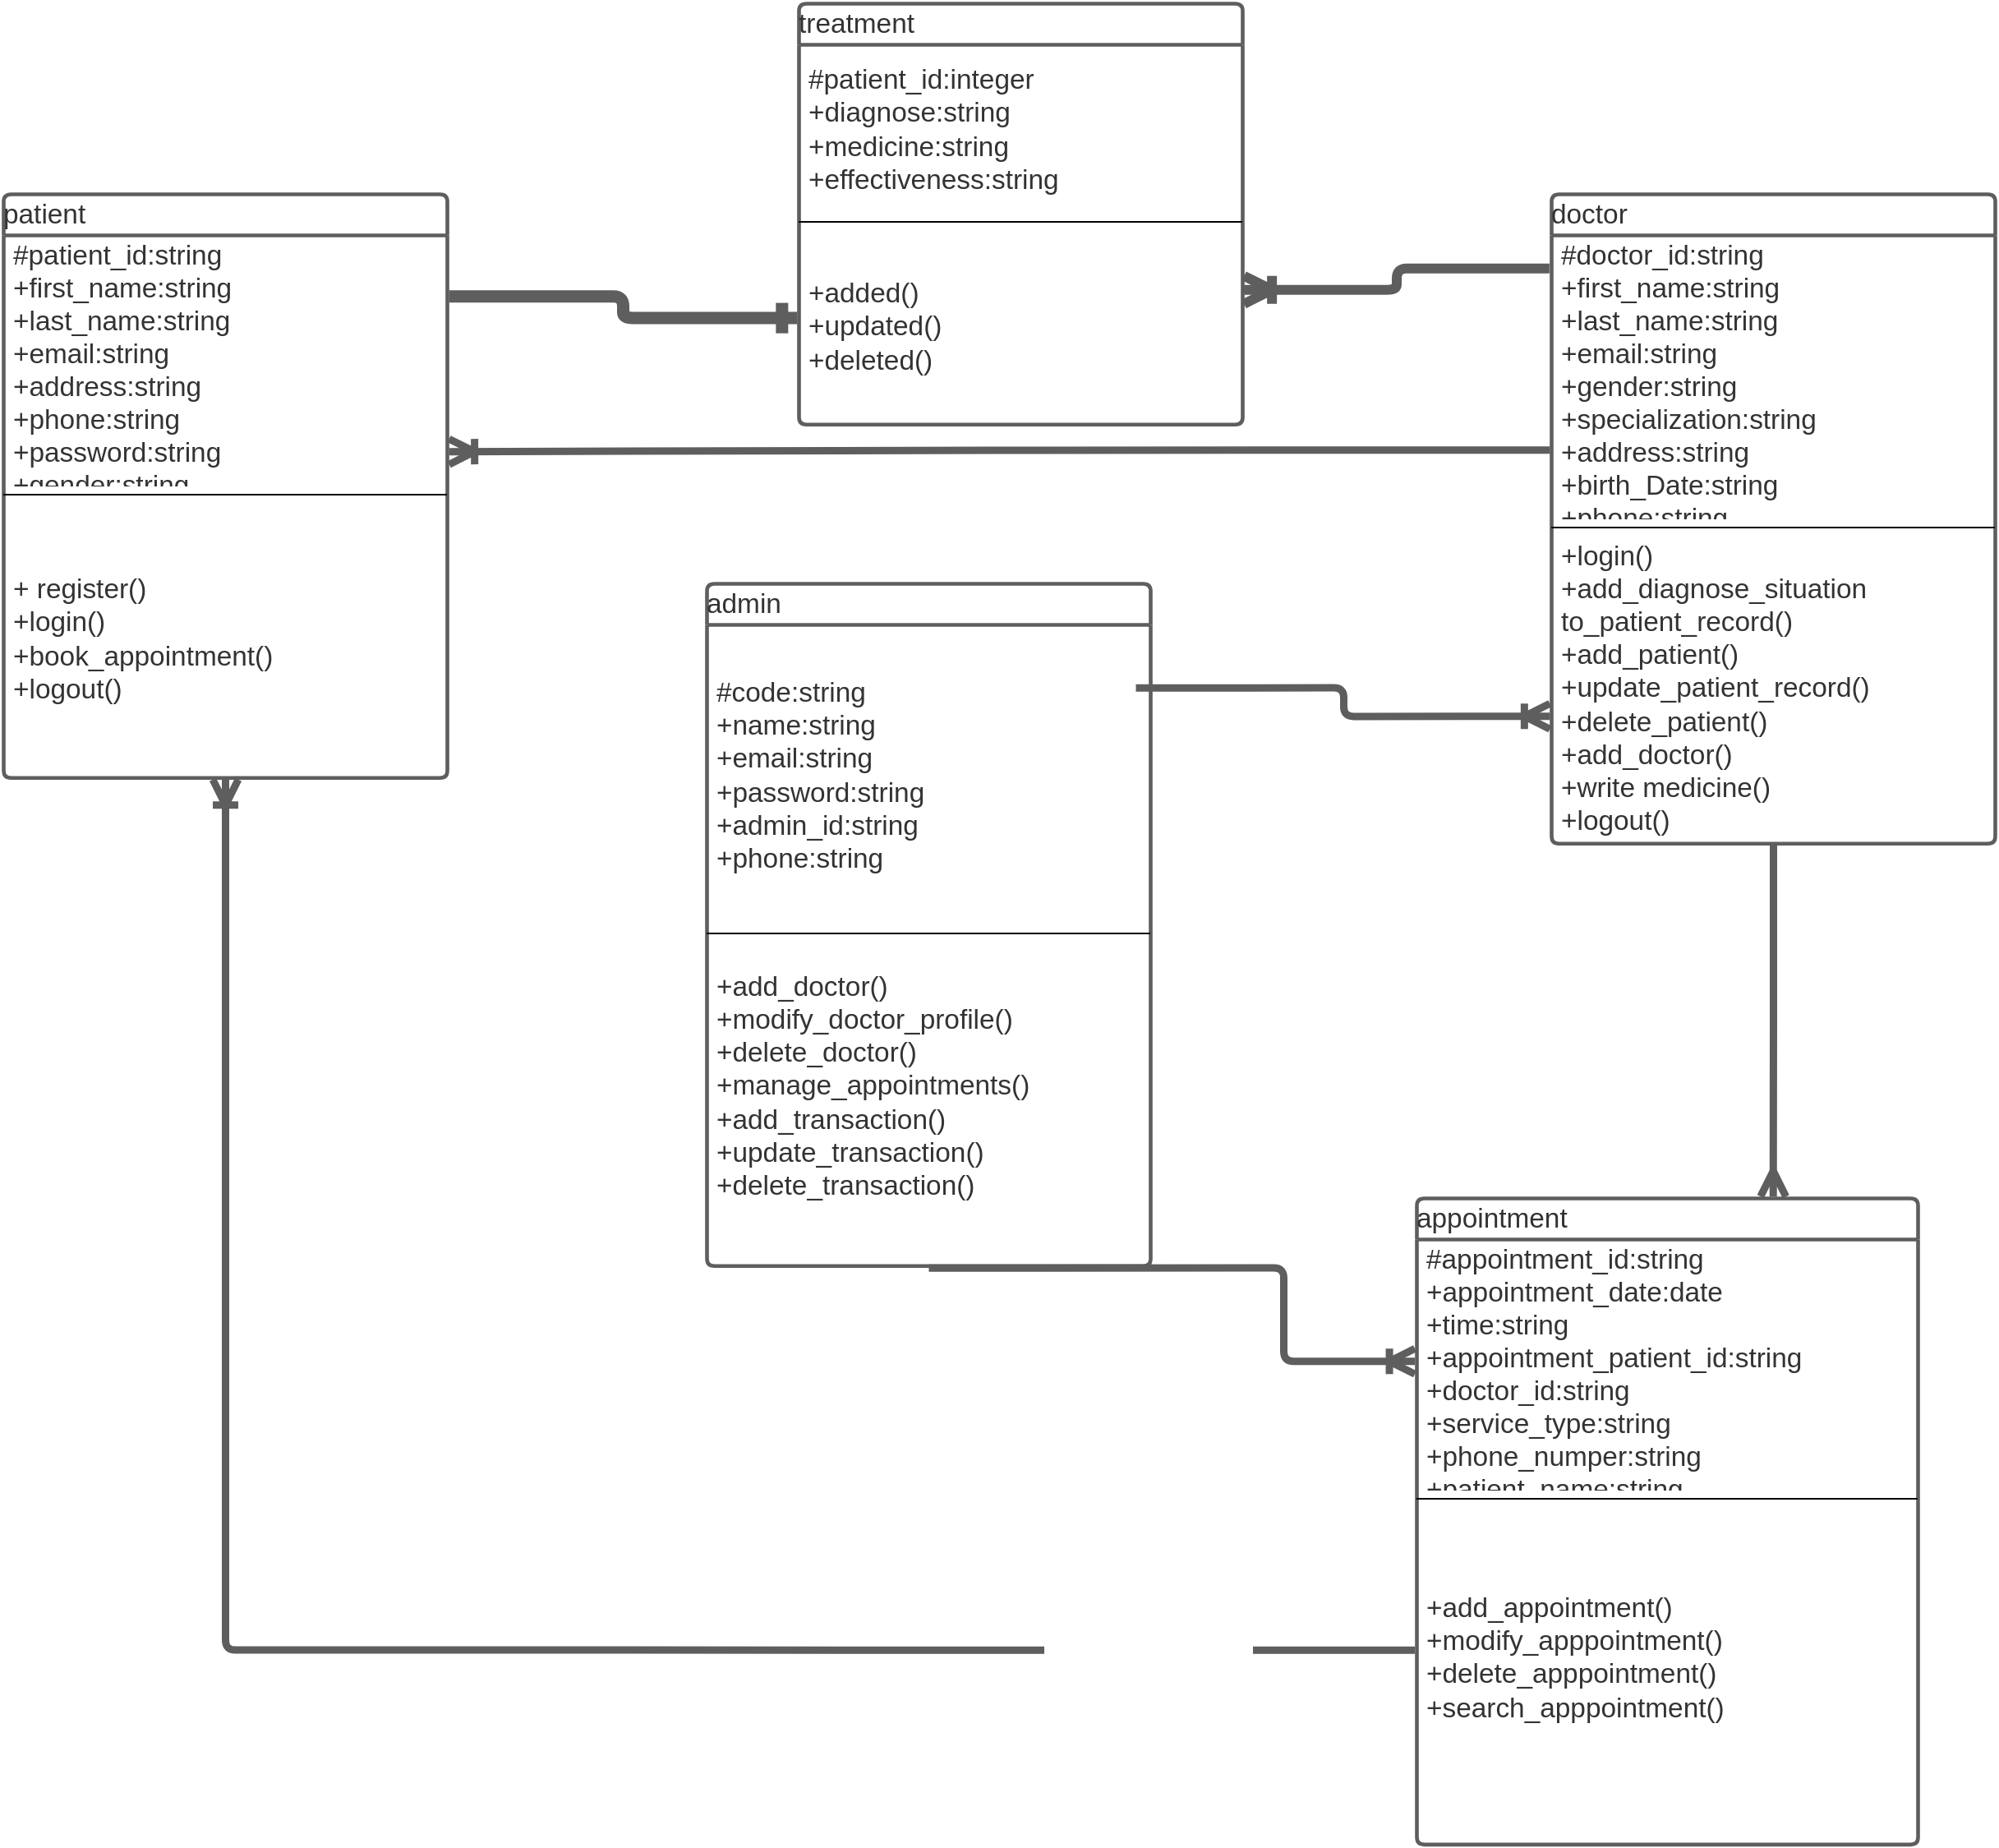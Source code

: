 <mxfile version="20.6.2" type="device"><diagram id="MXbPUJG-f2OYrRuJip59" name="Page-1"><mxGraphModel dx="1704" dy="2208" grid="1" gridSize="10" guides="1" tooltips="1" connect="1" arrows="1" fold="1" page="1" pageScale="1" pageWidth="850" pageHeight="1100" math="0" shadow="0"><root><mxCell id="0"/><mxCell id="1" parent="0"/><mxCell id="sX3gpJvVaSpg_U-GMzrE-2" value="patient" style="html=1;overflow=block;blockSpacing=1;swimlane;childLayout=stackLayout;horizontal=1;horizontalStack=0;resizeParent=1;resizeParentMax=0;resizeLast=0;collapsible=0;fontStyle=0;marginBottom=0;swimlaneFillColor=#ffffff;startSize=25;whiteSpace=wrap;fontSize=16.7;fontColor=#333333;align=left;spacing=0;strokeColor=#5e5e5e;strokeOpacity=100;rounded=1;absoluteArcSize=1;arcSize=9;strokeWidth=2.3;" vertex="1" parent="1"><mxGeometry x="139" y="109" width="270" height="355.101" as="geometry"/></mxCell><mxCell id="sX3gpJvVaSpg_U-GMzrE-3" value="#patient_id:string&#10;+first_name:string &#10;+last_name:string &#10;+email:string&#10;+address:string &#10;+phone:string&#10;+password:string &#10;+gender:string&#10;+birth_date:string&#10;+geneMut:string&#10;+geneExp:string&#10;+geneMyth:string" style="part=1;html=1;resizeHeight=0;strokeColor=none;fillColor=none;align=left;verticalAlign=middle;spacingLeft=4;spacingRight=4;overflow=hidden;rotatable=0;points=[[0,0.5],[1,0.5]];portConstraint=eastwest;swimlaneFillColor=#ffffff;strokeOpacity=100;whiteSpace=wrap;fontSize=16.7;fontColor=#333333;" vertex="1" parent="sX3gpJvVaSpg_U-GMzrE-2"><mxGeometry y="25" width="270" height="154" as="geometry"/></mxCell><mxCell id="sX3gpJvVaSpg_U-GMzrE-4" value="" style="line;strokeWidth=1;fillColor=none;align=left;verticalAlign=middle;spacingTop=-1;spacingLeft=3;spacingRight=3;rotatable=0;labelPosition=right;points=[];portConstraint=eastwest;" vertex="1" parent="sX3gpJvVaSpg_U-GMzrE-2"><mxGeometry y="179" width="270" height="8" as="geometry"/></mxCell><mxCell id="sX3gpJvVaSpg_U-GMzrE-5" value="+ register()&#10;+login()&#10;+book_appointment()&#10;+logout()" style="part=1;html=1;resizeHeight=0;strokeColor=none;fillColor=none;align=left;verticalAlign=middle;spacingLeft=4;spacingRight=4;overflow=hidden;rotatable=0;points=[[0,0.5],[1,0.5]];portConstraint=eastwest;swimlaneFillColor=#ffffff;strokeOpacity=100;whiteSpace=wrap;fontSize=16.7;fontColor=#333333;" vertex="1" parent="sX3gpJvVaSpg_U-GMzrE-2"><mxGeometry y="187" width="270" height="168.101" as="geometry"/></mxCell><UserObject label="" lucidchartObjectId="B6vi8Dna22yc" id="sX3gpJvVaSpg_U-GMzrE-6"><mxCell style="html=1;overflow=block;blockSpacing=1;whiteSpace=wrap;fontSize=13;spacing=3.8;strokeOpacity=0;fillOpacity=0;rounded=1;absoluteArcSize=1;arcSize=9;fillColor=#ffffff;strokeWidth=2.3;" vertex="1" parent="1"><mxGeometry x="450" y="-7" width="270" height="209" as="geometry"/></mxCell></UserObject><UserObject label="" lucidchartObjectId=".7viKBsID-in" id="sX3gpJvVaSpg_U-GMzrE-7"><mxCell style="html=1;overflow=block;blockSpacing=1;whiteSpace=wrap;fontSize=13;spacing=3.8;strokeOpacity=0;fillOpacity=0;rounded=1;absoluteArcSize=1;arcSize=9;fillColor=#ffffff;strokeWidth=2.3;" vertex="1" parent="1"><mxGeometry x="558" y="392" width="270" height="209" as="geometry"/></mxCell></UserObject><mxCell id="sX3gpJvVaSpg_U-GMzrE-8" value="treatment" style="html=1;overflow=block;blockSpacing=1;swimlane;childLayout=stackLayout;horizontal=1;horizontalStack=0;resizeParent=1;resizeParentMax=0;resizeLast=0;collapsible=0;fontStyle=0;marginBottom=0;swimlaneFillColor=#ffffff;startSize=25;whiteSpace=wrap;fontSize=16.7;fontColor=#333333;align=left;spacing=0;strokeColor=#5e5e5e;strokeOpacity=100;rounded=1;absoluteArcSize=1;arcSize=9;strokeWidth=2.3;" vertex="1" parent="1"><mxGeometry x="623" y="-7" width="270" height="256.101" as="geometry"/></mxCell><mxCell id="sX3gpJvVaSpg_U-GMzrE-9" value="#patient_id:integer&#10;+diagnose:string &#10;+medicine:string &#10;+effectiveness:string" style="part=1;html=1;resizeHeight=0;strokeColor=none;fillColor=none;align=left;verticalAlign=middle;spacingLeft=4;spacingRight=4;overflow=hidden;rotatable=0;points=[[0,0.5],[1,0.5]];portConstraint=eastwest;swimlaneFillColor=#ffffff;strokeOpacity=100;whiteSpace=wrap;fontSize=16.7;fontColor=#333333;" vertex="1" parent="sX3gpJvVaSpg_U-GMzrE-8"><mxGeometry y="25" width="270" height="104" as="geometry"/></mxCell><mxCell id="sX3gpJvVaSpg_U-GMzrE-10" value="" style="line;strokeWidth=1;fillColor=none;align=left;verticalAlign=middle;spacingTop=-1;spacingLeft=3;spacingRight=3;rotatable=0;labelPosition=right;points=[];portConstraint=eastwest;" vertex="1" parent="sX3gpJvVaSpg_U-GMzrE-8"><mxGeometry y="129" width="270" height="8" as="geometry"/></mxCell><mxCell id="sX3gpJvVaSpg_U-GMzrE-11" value="+added()&#10;+updated()&#10;+deleted()" style="part=1;html=1;resizeHeight=0;strokeColor=none;fillColor=none;align=left;verticalAlign=middle;spacingLeft=4;spacingRight=4;overflow=hidden;rotatable=0;points=[[0,0.5],[1,0.5]];portConstraint=eastwest;swimlaneFillColor=#ffffff;strokeOpacity=100;whiteSpace=wrap;fontSize=16.7;fontColor=#333333;" vertex="1" parent="sX3gpJvVaSpg_U-GMzrE-8"><mxGeometry y="137" width="270" height="119.101" as="geometry"/></mxCell><mxCell id="sX3gpJvVaSpg_U-GMzrE-12" value="doctor" style="html=1;overflow=block;blockSpacing=1;swimlane;childLayout=stackLayout;horizontal=1;horizontalStack=0;resizeParent=1;resizeParentMax=0;resizeLast=0;collapsible=0;fontStyle=0;marginBottom=0;swimlaneFillColor=#ffffff;startSize=25;whiteSpace=wrap;fontSize=16.7;fontColor=#333333;align=left;spacing=0;strokeColor=#5e5e5e;strokeOpacity=100;rounded=1;absoluteArcSize=1;arcSize=9;strokeWidth=2.3;" vertex="1" parent="1"><mxGeometry x="1081" y="109" width="270" height="395.101" as="geometry"/></mxCell><mxCell id="sX3gpJvVaSpg_U-GMzrE-13" value="#doctor_id:string&#10;+first_name:string &#10;+last_name:string &#10;+email:string&#10;+gender:string&#10;+specialization:string&#10;+address:string &#10;+birth_Date:string&#10;+phone:string&#10;+password:string  " style="part=1;html=1;resizeHeight=0;strokeColor=none;fillColor=none;align=left;verticalAlign=middle;spacingLeft=4;spacingRight=4;overflow=hidden;rotatable=0;points=[[0,0.5],[1,0.5]];portConstraint=eastwest;swimlaneFillColor=#ffffff;strokeOpacity=100;whiteSpace=wrap;fontSize=16.7;fontColor=#333333;" vertex="1" parent="sX3gpJvVaSpg_U-GMzrE-12"><mxGeometry y="25" width="270" height="174" as="geometry"/></mxCell><mxCell id="sX3gpJvVaSpg_U-GMzrE-14" value="" style="line;strokeWidth=1;fillColor=none;align=left;verticalAlign=middle;spacingTop=-1;spacingLeft=3;spacingRight=3;rotatable=0;labelPosition=right;points=[];portConstraint=eastwest;" vertex="1" parent="sX3gpJvVaSpg_U-GMzrE-12"><mxGeometry y="199" width="270" height="8" as="geometry"/></mxCell><mxCell id="sX3gpJvVaSpg_U-GMzrE-15" value="+login()&#10;+add_diagnose_situation to_patient_record()&#10;+add_patient()&#10;+update_patient_record()&#10;+delete_patient()&#10;+add_doctor()&#10;+write medicine()&#10;+logout()" style="part=1;html=1;resizeHeight=0;strokeColor=none;fillColor=none;align=left;verticalAlign=middle;spacingLeft=4;spacingRight=4;overflow=hidden;rotatable=0;points=[[0,0.5],[1,0.5]];portConstraint=eastwest;swimlaneFillColor=#ffffff;strokeOpacity=100;whiteSpace=wrap;fontSize=16.7;fontColor=#333333;" vertex="1" parent="sX3gpJvVaSpg_U-GMzrE-12"><mxGeometry y="207" width="270" height="188.101" as="geometry"/></mxCell><mxCell id="sX3gpJvVaSpg_U-GMzrE-16" value="admin" style="html=1;overflow=block;blockSpacing=1;swimlane;childLayout=stackLayout;horizontal=1;horizontalStack=0;resizeParent=1;resizeParentMax=0;resizeLast=0;collapsible=0;fontStyle=0;marginBottom=0;swimlaneFillColor=#ffffff;startSize=25;whiteSpace=wrap;fontSize=16.7;fontColor=#333333;align=left;spacing=0;strokeColor=#5e5e5e;strokeOpacity=100;rounded=1;absoluteArcSize=1;arcSize=9;strokeWidth=2.3;" vertex="1" parent="1"><mxGeometry x="567" y="346" width="270" height="415.101" as="geometry"/></mxCell><mxCell id="sX3gpJvVaSpg_U-GMzrE-17" value="#code:string&#10;+name:string &#10;+email:string &#10;+password:string &#10;+admin_id:string&#10;+phone:string" style="part=1;html=1;resizeHeight=0;strokeColor=none;fillColor=none;align=left;verticalAlign=middle;spacingLeft=4;spacingRight=4;overflow=hidden;rotatable=0;points=[[0,0.5],[1,0.5]];portConstraint=eastwest;swimlaneFillColor=#ffffff;strokeOpacity=100;whiteSpace=wrap;fontSize=16.7;fontColor=#333333;" vertex="1" parent="sX3gpJvVaSpg_U-GMzrE-16"><mxGeometry y="25" width="270" height="184" as="geometry"/></mxCell><mxCell id="sX3gpJvVaSpg_U-GMzrE-18" value="" style="line;strokeWidth=1;fillColor=none;align=left;verticalAlign=middle;spacingTop=-1;spacingLeft=3;spacingRight=3;rotatable=0;labelPosition=right;points=[];portConstraint=eastwest;" vertex="1" parent="sX3gpJvVaSpg_U-GMzrE-16"><mxGeometry y="209" width="270" height="8" as="geometry"/></mxCell><mxCell id="sX3gpJvVaSpg_U-GMzrE-19" value="+add_doctor()&#10;+modify_doctor_profile()&#10;+delete_doctor()&#10;+manage_appointments()&#10;+add_transaction()&#10;+update_transaction()&#10;+delete_transaction()&#10;" style="part=1;html=1;resizeHeight=0;strokeColor=none;fillColor=none;align=left;verticalAlign=middle;spacingLeft=4;spacingRight=4;overflow=hidden;rotatable=0;points=[[0,0.5],[1,0.5]];portConstraint=eastwest;swimlaneFillColor=#ffffff;strokeOpacity=100;whiteSpace=wrap;fontSize=16.7;fontColor=#333333;" vertex="1" parent="sX3gpJvVaSpg_U-GMzrE-16"><mxGeometry y="217" width="270" height="198.101" as="geometry"/></mxCell><mxCell id="sX3gpJvVaSpg_U-GMzrE-20" value="appointment" style="html=1;overflow=block;blockSpacing=1;swimlane;childLayout=stackLayout;horizontal=1;horizontalStack=0;resizeParent=1;resizeParentMax=0;resizeLast=0;collapsible=0;fontStyle=0;marginBottom=0;swimlaneFillColor=#ffffff;startSize=25;whiteSpace=wrap;fontSize=16.7;fontColor=#333333;align=left;spacing=0;strokeColor=#5e5e5e;strokeOpacity=100;rounded=1;absoluteArcSize=1;arcSize=9;strokeWidth=2.3;" vertex="1" parent="1"><mxGeometry x="999" y="720" width="305" height="393.172" as="geometry"/></mxCell><mxCell id="sX3gpJvVaSpg_U-GMzrE-21" value="#appointment_id:string&#10;+appointment_date:date &#10;+time:string &#10;+appointment_patient_id:string&#10;+doctor_id:string&#10;+service_type:string&#10;+phone_numper:string&#10;+patient_name:string&#10;+status:string" style="part=1;html=1;resizeHeight=0;strokeColor=none;fillColor=none;align=left;verticalAlign=middle;spacingLeft=4;spacingRight=4;overflow=hidden;rotatable=0;points=[[0,0.5],[1,0.5]];portConstraint=eastwest;swimlaneFillColor=#ffffff;strokeOpacity=100;whiteSpace=wrap;fontSize=16.7;fontColor=#333333;" vertex="1" parent="sX3gpJvVaSpg_U-GMzrE-20"><mxGeometry y="25" width="305" height="154" as="geometry"/></mxCell><mxCell id="sX3gpJvVaSpg_U-GMzrE-22" value="" style="line;strokeWidth=1;fillColor=none;align=left;verticalAlign=middle;spacingTop=-1;spacingLeft=3;spacingRight=3;rotatable=0;labelPosition=right;points=[];portConstraint=eastwest;" vertex="1" parent="sX3gpJvVaSpg_U-GMzrE-20"><mxGeometry y="179" width="305" height="8" as="geometry"/></mxCell><mxCell id="sX3gpJvVaSpg_U-GMzrE-23" value="+add_appointment()&#10;+modify_apppointment()&#10;+delete_apppointment()&#10;+search_apppointment()&#10;" style="part=1;html=1;resizeHeight=0;strokeColor=none;fillColor=none;align=left;verticalAlign=middle;spacingLeft=4;spacingRight=4;overflow=hidden;rotatable=0;points=[[0,0.5],[1,0.5]];portConstraint=eastwest;swimlaneFillColor=#ffffff;strokeOpacity=100;whiteSpace=wrap;fontSize=16.7;fontColor=#333333;" vertex="1" parent="sX3gpJvVaSpg_U-GMzrE-20"><mxGeometry y="187" width="305" height="206.172" as="geometry"/></mxCell><UserObject label="" lucidchartObjectId="~HveVlAHH66r" id="sX3gpJvVaSpg_U-GMzrE-24"><mxCell style="html=1;jettySize=18;whiteSpace=wrap;fontSize=13;strokeColor=#5E5E5E;strokeWidth=7.5;rounded=1;arcSize=12;edgeStyle=orthogonalEdgeStyle;startArrow=none;endArrow=ERone;endSize=10;exitX=1.004;exitY=0.175;exitPerimeter=0;entryX=-0.004;entryY=0.747;entryPerimeter=0;" edge="1" parent="1" source="sX3gpJvVaSpg_U-GMzrE-2" target="sX3gpJvVaSpg_U-GMzrE-8"><mxGeometry width="100" height="100" relative="1" as="geometry"><Array as="points"/></mxGeometry></mxCell></UserObject><UserObject label="" lucidchartObjectId="rNved0pScCJi" id="sX3gpJvVaSpg_U-GMzrE-25"><mxCell style="html=1;jettySize=18;whiteSpace=wrap;fontSize=13;strokeColor=#5E5E5E;strokeWidth=4.5;rounded=1;arcSize=12;edgeStyle=orthogonalEdgeStyle;startArrow=none;endArrow=ERoneToMany;endSize=10;exitX=-0.004;exitY=0.394;exitPerimeter=0;entryX=1.004;entryY=0.441;entryPerimeter=0;" edge="1" parent="1" source="sX3gpJvVaSpg_U-GMzrE-12" target="sX3gpJvVaSpg_U-GMzrE-2"><mxGeometry width="100" height="100" relative="1" as="geometry"><Array as="points"/></mxGeometry></mxCell></UserObject><UserObject label="" lucidchartObjectId="RNveahBt_.fa" id="sX3gpJvVaSpg_U-GMzrE-26"><mxCell style="html=1;jettySize=18;whiteSpace=wrap;fontSize=13;strokeColor=#5E5E5E;strokeWidth=6;rounded=1;arcSize=12;edgeStyle=orthogonalEdgeStyle;startArrow=none;endArrow=ERoneToMany;endSize=10;exitX=-0.004;exitY=0.115;exitPerimeter=0;entryX=1.004;entryY=0.681;entryPerimeter=0;" edge="1" parent="1" source="sX3gpJvVaSpg_U-GMzrE-12" target="sX3gpJvVaSpg_U-GMzrE-8"><mxGeometry width="100" height="100" relative="1" as="geometry"><Array as="points"/></mxGeometry></mxCell></UserObject><UserObject label="" lucidchartObjectId="3NveHmD0OZDL" id="sX3gpJvVaSpg_U-GMzrE-27"><mxCell style="html=1;jettySize=18;whiteSpace=wrap;fontSize=13;strokeColor=#5E5E5E;strokeWidth=4.5;rounded=1;arcSize=12;edgeStyle=orthogonalEdgeStyle;startArrow=ERoneToMany;startSize=10;endArrow=none;exitX=-0.004;exitY=0.804;exitPerimeter=0;entryX=1;entryY=0.083;entryPerimeter=0;" edge="1" parent="1" source="sX3gpJvVaSpg_U-GMzrE-12" target="sX3gpJvVaSpg_U-GMzrE-7"><mxGeometry width="100" height="100" relative="1" as="geometry"><Array as="points"/></mxGeometry></mxCell></UserObject><UserObject label="" lucidchartObjectId="jOveitQGDhga" id="sX3gpJvVaSpg_U-GMzrE-28"><mxCell style="html=1;jettySize=18;whiteSpace=wrap;fontSize=13;strokeColor=#5E5E5E;strokeWidth=4.5;rounded=1;arcSize=12;edgeStyle=orthogonalEdgeStyle;startArrow=ERoneToMany;startSize=10;endArrow=none;exitX=-0.004;exitY=0.252;exitPerimeter=0;entryX=0.5;entryY=1.003;entryPerimeter=0;" edge="1" parent="1" source="sX3gpJvVaSpg_U-GMzrE-20" target="sX3gpJvVaSpg_U-GMzrE-16"><mxGeometry width="100" height="100" relative="1" as="geometry"><Array as="points"/></mxGeometry></mxCell></UserObject><UserObject label="" lucidchartObjectId="GRvecl2jYcMJ" id="sX3gpJvVaSpg_U-GMzrE-29"><mxCell style="html=1;jettySize=18;whiteSpace=wrap;fontSize=13;strokeColor=#5E5E5E;strokeWidth=4.5;rounded=1;arcSize=12;edgeStyle=orthogonalEdgeStyle;startArrow=ERoneToMany;startSize=10;endArrow=none;exitX=0.5;exitY=1.003;exitPerimeter=0;entryX=-0.004;entryY=0.699;entryPerimeter=0;" edge="1" parent="1" source="sX3gpJvVaSpg_U-GMzrE-2" target="sX3gpJvVaSpg_U-GMzrE-20"><mxGeometry width="100" height="100" relative="1" as="geometry"><Array as="points"><mxPoint x="274" y="995"/></Array></mxGeometry></mxCell></UserObject><UserObject label="" lucidchartObjectId="X21fjN2o95~y" id="sX3gpJvVaSpg_U-GMzrE-30"><mxCell style="html=1;jettySize=18;whiteSpace=wrap;fontSize=13;strokeColor=#5E5E5E;strokeWidth=4.5;rounded=1;arcSize=12;edgeStyle=orthogonalEdgeStyle;startArrow=none;endArrow=ERmany;endSize=10;exitX=0.5;exitY=1.002;exitPerimeter=0;entryX=0.711;entryY=-0.003;entryPerimeter=0;" edge="1" parent="1" source="sX3gpJvVaSpg_U-GMzrE-12" target="sX3gpJvVaSpg_U-GMzrE-20"><mxGeometry width="100" height="100" relative="1" as="geometry"><Array as="points"/></mxGeometry></mxCell></UserObject></root></mxGraphModel></diagram></mxfile>